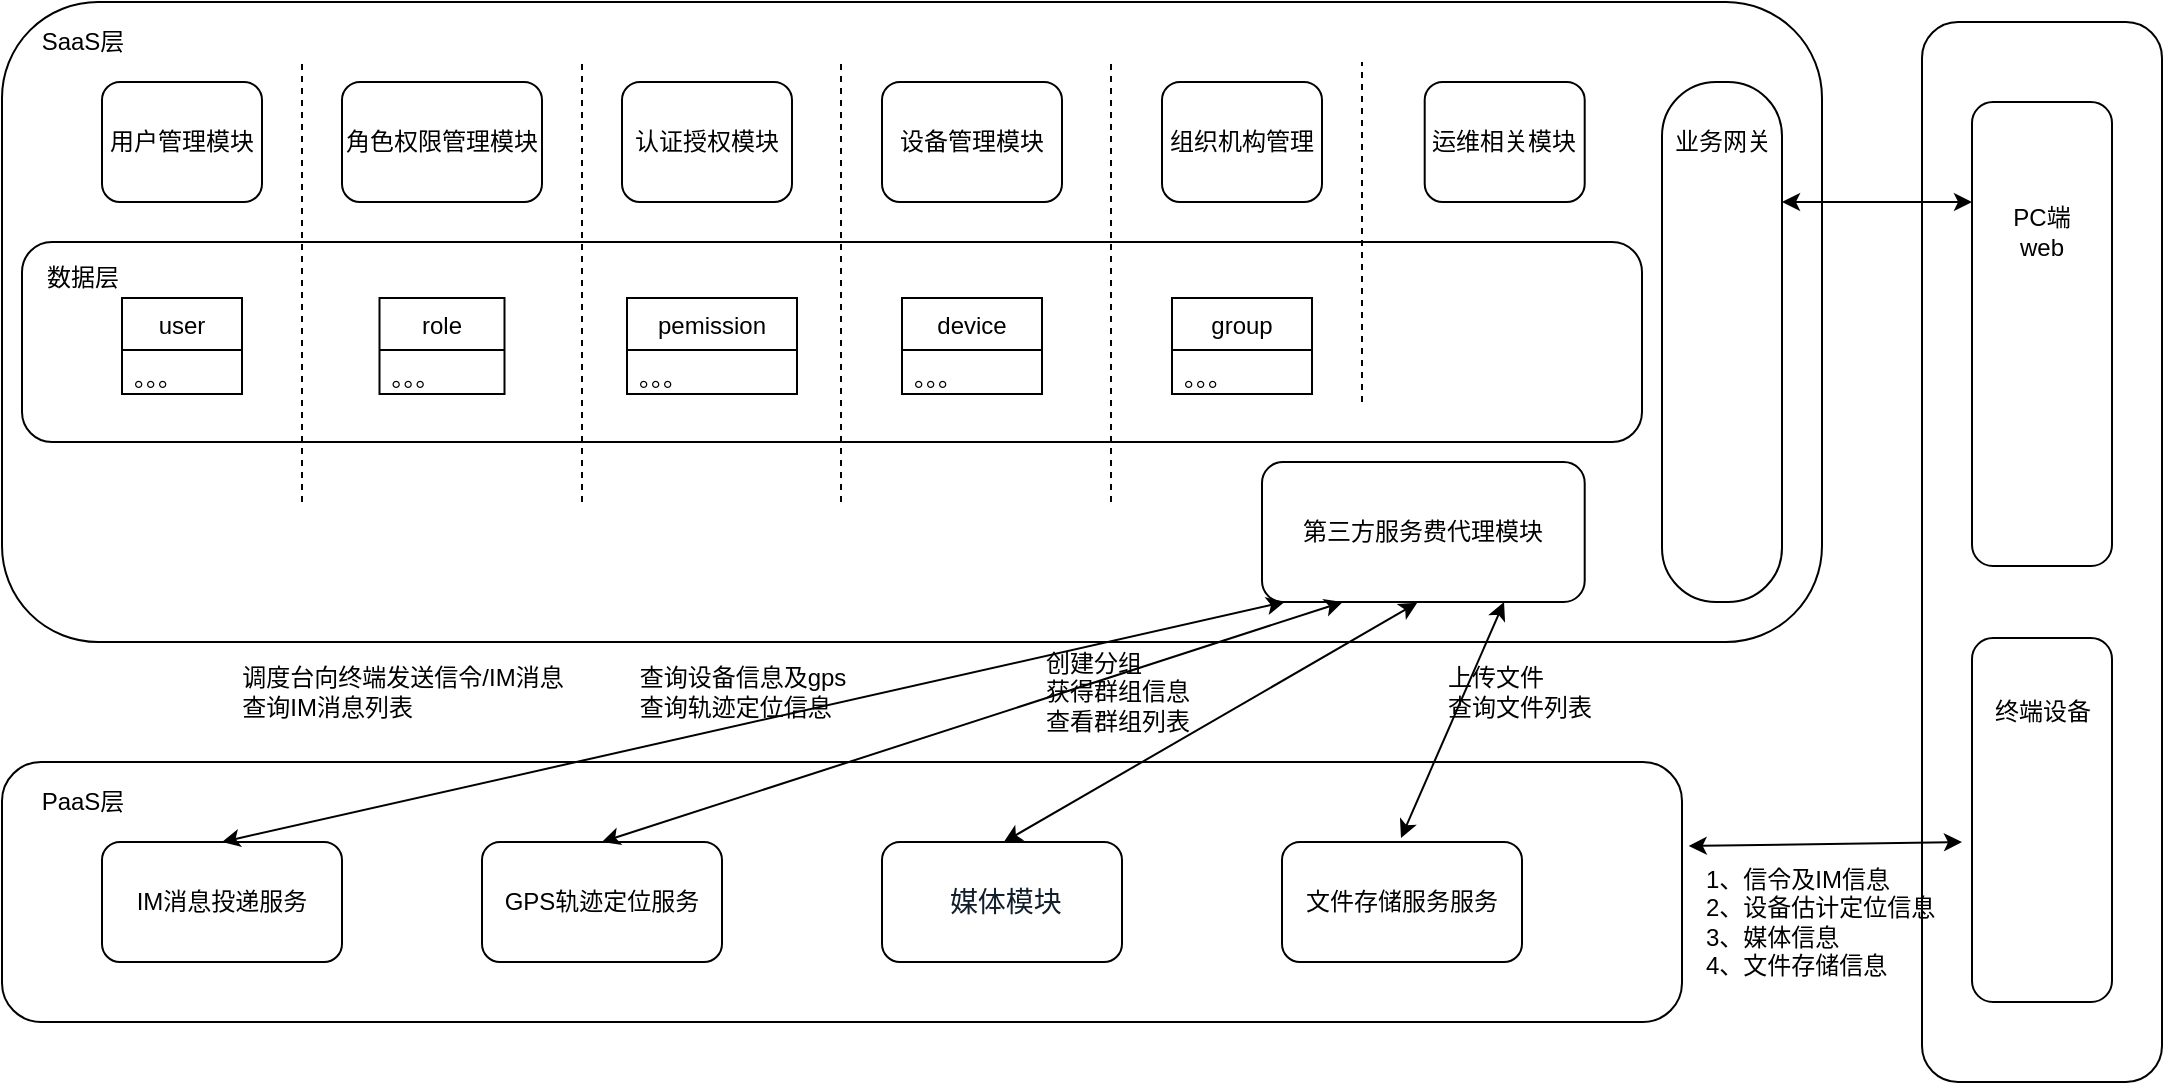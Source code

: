 <mxfile version="12.6.7" type="github">
  <diagram id="9g5YoI2fS25pkF99L6Iy" name="Page-1">
    <mxGraphModel dx="1422" dy="742" grid="1" gridSize="10" guides="1" tooltips="1" connect="1" arrows="1" fold="1" page="1" pageScale="1" pageWidth="827" pageHeight="1169" math="0" shadow="0">
      <root>
        <mxCell id="0"/>
        <mxCell id="1" parent="0"/>
        <mxCell id="9VM56Yk_VsYJPP7YuBCW-13" value="" style="rounded=1;whiteSpace=wrap;html=1;" vertex="1" parent="1">
          <mxGeometry x="20" y="600" width="840" height="130" as="geometry"/>
        </mxCell>
        <mxCell id="9VM56Yk_VsYJPP7YuBCW-12" value="" style="rounded=1;whiteSpace=wrap;html=1;" vertex="1" parent="1">
          <mxGeometry x="20" y="220" width="910" height="320" as="geometry"/>
        </mxCell>
        <mxCell id="9VM56Yk_VsYJPP7YuBCW-1" value="第三方服务费代理模块" style="rounded=1;whiteSpace=wrap;html=1;" vertex="1" parent="1">
          <mxGeometry x="650" y="450" width="161.35" height="70" as="geometry"/>
        </mxCell>
        <mxCell id="9VM56Yk_VsYJPP7YuBCW-2" value="IM消息投递服务" style="rounded=1;whiteSpace=wrap;html=1;" vertex="1" parent="1">
          <mxGeometry x="70" y="640" width="120" height="60" as="geometry"/>
        </mxCell>
        <mxCell id="9VM56Yk_VsYJPP7YuBCW-3" value="文件存储服务服务" style="rounded=1;whiteSpace=wrap;html=1;" vertex="1" parent="1">
          <mxGeometry x="660" y="640" width="120" height="60" as="geometry"/>
        </mxCell>
        <mxCell id="9VM56Yk_VsYJPP7YuBCW-4" value="GPS轨迹定位服务" style="rounded=1;whiteSpace=wrap;html=1;" vertex="1" parent="1">
          <mxGeometry x="260" y="640" width="120" height="60" as="geometry"/>
        </mxCell>
        <mxCell id="9VM56Yk_VsYJPP7YuBCW-5" value="&lt;span style=&quot;color: rgb(17 , 31 , 44) ; font-family: &amp;#34;microsoft yahei&amp;#34; , &amp;#34;segoe ui&amp;#34; , , &amp;#34;roboto&amp;#34; , &amp;#34;droid sans&amp;#34; , &amp;#34;helvetica neue&amp;#34; , sans-serif , &amp;#34;tahoma&amp;#34; , &amp;#34;segoe ui symbolmyanmar text&amp;#34; , ; font-size: 14px ; text-align: left ; white-space: pre-wrap ; background-color: rgb(255 , 255 , 255)&quot;&gt; 媒体模块&lt;/span&gt;" style="rounded=1;whiteSpace=wrap;html=1;" vertex="1" parent="1">
          <mxGeometry x="460" y="640" width="120" height="60" as="geometry"/>
        </mxCell>
        <mxCell id="9VM56Yk_VsYJPP7YuBCW-7" value="角色权限管理模块" style="rounded=1;whiteSpace=wrap;html=1;" vertex="1" parent="1">
          <mxGeometry x="190" y="260" width="100" height="60" as="geometry"/>
        </mxCell>
        <mxCell id="9VM56Yk_VsYJPP7YuBCW-8" value="用户管理模块" style="rounded=1;whiteSpace=wrap;html=1;" vertex="1" parent="1">
          <mxGeometry x="70" y="260" width="80" height="60" as="geometry"/>
        </mxCell>
        <mxCell id="9VM56Yk_VsYJPP7YuBCW-10" value="认证授权模块" style="rounded=1;whiteSpace=wrap;html=1;" vertex="1" parent="1">
          <mxGeometry x="330" y="260" width="85" height="60" as="geometry"/>
        </mxCell>
        <mxCell id="9VM56Yk_VsYJPP7YuBCW-14" value="SaaS层" style="text;html=1;resizable=0;autosize=1;align=center;verticalAlign=middle;points=[];fillColor=none;strokeColor=none;rounded=0;" vertex="1" parent="1">
          <mxGeometry x="30" y="230" width="60" height="20" as="geometry"/>
        </mxCell>
        <mxCell id="9VM56Yk_VsYJPP7YuBCW-15" value="PaaS层" style="text;html=1;resizable=0;autosize=1;align=center;verticalAlign=middle;points=[];fillColor=none;strokeColor=none;rounded=0;" vertex="1" parent="1">
          <mxGeometry x="30" y="610" width="60" height="20" as="geometry"/>
        </mxCell>
        <mxCell id="9VM56Yk_VsYJPP7YuBCW-25" value="" style="endArrow=classic;startArrow=classic;html=1;entryX=0.07;entryY=1;entryDx=0;entryDy=0;exitX=0.5;exitY=0;exitDx=0;exitDy=0;entryPerimeter=0;" edge="1" parent="1" source="9VM56Yk_VsYJPP7YuBCW-2" target="9VM56Yk_VsYJPP7YuBCW-1">
          <mxGeometry width="50" height="50" relative="1" as="geometry">
            <mxPoint x="20" y="990" as="sourcePoint"/>
            <mxPoint x="70" y="940" as="targetPoint"/>
          </mxGeometry>
        </mxCell>
        <mxCell id="9VM56Yk_VsYJPP7YuBCW-30" value="" style="endArrow=classic;startArrow=classic;html=1;entryX=0.25;entryY=1;entryDx=0;entryDy=0;" edge="1" parent="1" target="9VM56Yk_VsYJPP7YuBCW-1">
          <mxGeometry width="50" height="50" relative="1" as="geometry">
            <mxPoint x="320.002" y="640" as="sourcePoint"/>
            <mxPoint x="320.14" y="510" as="targetPoint"/>
          </mxGeometry>
        </mxCell>
        <mxCell id="9VM56Yk_VsYJPP7YuBCW-31" value="" style="endArrow=classic;startArrow=classic;html=1;entryX=0.481;entryY=1.006;entryDx=0;entryDy=0;entryPerimeter=0;" edge="1" parent="1" target="9VM56Yk_VsYJPP7YuBCW-1">
          <mxGeometry width="50" height="50" relative="1" as="geometry">
            <mxPoint x="520.943" y="640" as="sourcePoint"/>
            <mxPoint x="521" y="512" as="targetPoint"/>
          </mxGeometry>
        </mxCell>
        <mxCell id="9VM56Yk_VsYJPP7YuBCW-32" value="" style="endArrow=classic;startArrow=classic;html=1;entryX=0.75;entryY=1;entryDx=0;entryDy=0;" edge="1" parent="1" target="9VM56Yk_VsYJPP7YuBCW-1">
          <mxGeometry width="50" height="50" relative="1" as="geometry">
            <mxPoint x="719.503" y="638" as="sourcePoint"/>
            <mxPoint x="719.56" y="510" as="targetPoint"/>
          </mxGeometry>
        </mxCell>
        <mxCell id="9VM56Yk_VsYJPP7YuBCW-37" value="调度台向终端发送信令/IM消息&lt;br&gt;&lt;div style=&quot;text-align: left&quot;&gt;&lt;span&gt;查询IM消息列表&lt;/span&gt;&lt;/div&gt;" style="text;html=1;resizable=0;autosize=1;align=center;verticalAlign=middle;points=[];fillColor=none;strokeColor=none;rounded=0;" vertex="1" parent="1">
          <mxGeometry x="130" y="550" width="180" height="30" as="geometry"/>
        </mxCell>
        <mxCell id="9VM56Yk_VsYJPP7YuBCW-38" value="查询设备信息及gps&lt;br&gt;&lt;div style=&quot;text-align: left&quot;&gt;查询轨迹定位信息&lt;/div&gt;" style="text;html=1;resizable=0;autosize=1;align=center;verticalAlign=middle;points=[];fillColor=none;strokeColor=none;rounded=0;" vertex="1" parent="1">
          <mxGeometry x="330" y="550" width="120" height="30" as="geometry"/>
        </mxCell>
        <mxCell id="9VM56Yk_VsYJPP7YuBCW-40" value="创建分组&lt;br&gt;获得群组信息&lt;br&gt;&lt;div&gt;&lt;span&gt;查看群组列表&lt;/span&gt;&lt;/div&gt;" style="text;html=1;resizable=0;autosize=1;align=left;verticalAlign=middle;points=[];fillColor=none;strokeColor=none;rounded=0;" vertex="1" parent="1">
          <mxGeometry x="540" y="540" width="90" height="50" as="geometry"/>
        </mxCell>
        <mxCell id="9VM56Yk_VsYJPP7YuBCW-41" value="上传文件&lt;br&gt;查询文件列表" style="text;html=1;resizable=0;autosize=1;align=left;verticalAlign=middle;points=[];fillColor=none;strokeColor=none;rounded=0;" vertex="1" parent="1">
          <mxGeometry x="741.35" y="550" width="90" height="30" as="geometry"/>
        </mxCell>
        <mxCell id="9VM56Yk_VsYJPP7YuBCW-44" value="组织机构管理" style="rounded=1;whiteSpace=wrap;html=1;" vertex="1" parent="1">
          <mxGeometry x="600" y="260" width="80" height="60" as="geometry"/>
        </mxCell>
        <mxCell id="9VM56Yk_VsYJPP7YuBCW-45" value="运维相关模块" style="rounded=1;whiteSpace=wrap;html=1;" vertex="1" parent="1">
          <mxGeometry x="731.35" y="260" width="80" height="60" as="geometry"/>
        </mxCell>
        <mxCell id="9VM56Yk_VsYJPP7YuBCW-46" value="设备管理模块" style="rounded=1;whiteSpace=wrap;html=1;" vertex="1" parent="1">
          <mxGeometry x="460" y="260" width="90" height="60" as="geometry"/>
        </mxCell>
        <mxCell id="9VM56Yk_VsYJPP7YuBCW-68" value="" style="rounded=1;whiteSpace=wrap;html=1;" vertex="1" parent="1">
          <mxGeometry x="30" y="340" width="810" height="100" as="geometry"/>
        </mxCell>
        <mxCell id="9VM56Yk_VsYJPP7YuBCW-55" value="pemission" style="swimlane;fontStyle=0;childLayout=stackLayout;horizontal=1;startSize=26;fillColor=none;horizontalStack=0;resizeParent=1;resizeParentMax=0;resizeLast=0;collapsible=1;marginBottom=0;" vertex="1" parent="1">
          <mxGeometry x="332.5" y="368" width="85" height="48" as="geometry"/>
        </mxCell>
        <mxCell id="9VM56Yk_VsYJPP7YuBCW-56" value="。。。" style="text;strokeColor=none;fillColor=none;align=left;verticalAlign=top;spacingLeft=4;spacingRight=4;overflow=hidden;rotatable=0;points=[[0,0.5],[1,0.5]];portConstraint=eastwest;" vertex="1" parent="9VM56Yk_VsYJPP7YuBCW-55">
          <mxGeometry y="26" width="85" height="22" as="geometry"/>
        </mxCell>
        <mxCell id="9VM56Yk_VsYJPP7YuBCW-57" value="device" style="swimlane;fontStyle=0;childLayout=stackLayout;horizontal=1;startSize=26;fillColor=none;horizontalStack=0;resizeParent=1;resizeParentMax=0;resizeLast=0;collapsible=1;marginBottom=0;" vertex="1" parent="1">
          <mxGeometry x="470" y="368" width="70" height="48" as="geometry">
            <mxRectangle x="450" y="380" width="70" height="26" as="alternateBounds"/>
          </mxGeometry>
        </mxCell>
        <mxCell id="9VM56Yk_VsYJPP7YuBCW-58" value="。。。" style="text;strokeColor=none;fillColor=none;align=left;verticalAlign=top;spacingLeft=4;spacingRight=4;overflow=hidden;rotatable=0;points=[[0,0.5],[1,0.5]];portConstraint=eastwest;" vertex="1" parent="9VM56Yk_VsYJPP7YuBCW-57">
          <mxGeometry y="26" width="70" height="22" as="geometry"/>
        </mxCell>
        <mxCell id="9VM56Yk_VsYJPP7YuBCW-59" value="group" style="swimlane;fontStyle=0;childLayout=stackLayout;horizontal=1;startSize=26;fillColor=none;horizontalStack=0;resizeParent=1;resizeParentMax=0;resizeLast=0;collapsible=1;marginBottom=0;" vertex="1" parent="1">
          <mxGeometry x="605" y="368" width="70" height="48" as="geometry"/>
        </mxCell>
        <mxCell id="9VM56Yk_VsYJPP7YuBCW-60" value="。。。" style="text;strokeColor=none;fillColor=none;align=left;verticalAlign=top;spacingLeft=4;spacingRight=4;overflow=hidden;rotatable=0;points=[[0,0.5],[1,0.5]];portConstraint=eastwest;" vertex="1" parent="9VM56Yk_VsYJPP7YuBCW-59">
          <mxGeometry y="26" width="70" height="22" as="geometry"/>
        </mxCell>
        <mxCell id="9VM56Yk_VsYJPP7YuBCW-66" value="user" style="swimlane;fontStyle=0;childLayout=stackLayout;horizontal=1;startSize=26;fillColor=none;horizontalStack=0;resizeParent=1;resizeParentMax=0;resizeLast=0;collapsible=1;marginBottom=0;" vertex="1" parent="1">
          <mxGeometry x="80" y="368" width="60" height="48" as="geometry"/>
        </mxCell>
        <mxCell id="9VM56Yk_VsYJPP7YuBCW-67" value="。。。" style="text;strokeColor=none;fillColor=none;align=left;verticalAlign=top;spacingLeft=4;spacingRight=4;overflow=hidden;rotatable=0;points=[[0,0.5],[1,0.5]];portConstraint=eastwest;" vertex="1" parent="9VM56Yk_VsYJPP7YuBCW-66">
          <mxGeometry y="26" width="60" height="22" as="geometry"/>
        </mxCell>
        <mxCell id="9VM56Yk_VsYJPP7YuBCW-64" value="role" style="swimlane;fontStyle=0;childLayout=stackLayout;horizontal=1;startSize=26;fillColor=none;horizontalStack=0;resizeParent=1;resizeParentMax=0;resizeLast=0;collapsible=1;marginBottom=0;" vertex="1" parent="1">
          <mxGeometry x="208.75" y="368" width="62.5" height="48" as="geometry"/>
        </mxCell>
        <mxCell id="9VM56Yk_VsYJPP7YuBCW-65" value="。。。" style="text;strokeColor=none;fillColor=none;align=left;verticalAlign=top;spacingLeft=4;spacingRight=4;overflow=hidden;rotatable=0;points=[[0,0.5],[1,0.5]];portConstraint=eastwest;" vertex="1" parent="9VM56Yk_VsYJPP7YuBCW-64">
          <mxGeometry y="26" width="62.5" height="22" as="geometry"/>
        </mxCell>
        <mxCell id="9VM56Yk_VsYJPP7YuBCW-73" value="数据层" style="text;html=1;resizable=0;autosize=1;align=center;verticalAlign=middle;points=[];fillColor=none;strokeColor=none;rounded=0;" vertex="1" parent="1">
          <mxGeometry x="35" y="348" width="50" height="20" as="geometry"/>
        </mxCell>
        <mxCell id="9VM56Yk_VsYJPP7YuBCW-75" value="" style="endArrow=none;dashed=1;html=1;" edge="1" parent="1">
          <mxGeometry width="50" height="50" relative="1" as="geometry">
            <mxPoint x="170" y="470" as="sourcePoint"/>
            <mxPoint x="170" y="250" as="targetPoint"/>
          </mxGeometry>
        </mxCell>
        <mxCell id="9VM56Yk_VsYJPP7YuBCW-76" value="" style="endArrow=none;dashed=1;html=1;" edge="1" parent="1">
          <mxGeometry width="50" height="50" relative="1" as="geometry">
            <mxPoint x="310" y="470" as="sourcePoint"/>
            <mxPoint x="310" y="250" as="targetPoint"/>
          </mxGeometry>
        </mxCell>
        <mxCell id="9VM56Yk_VsYJPP7YuBCW-77" value="" style="endArrow=none;dashed=1;html=1;" edge="1" parent="1">
          <mxGeometry width="50" height="50" relative="1" as="geometry">
            <mxPoint x="439.5" y="470" as="sourcePoint"/>
            <mxPoint x="439.5" y="250" as="targetPoint"/>
          </mxGeometry>
        </mxCell>
        <mxCell id="9VM56Yk_VsYJPP7YuBCW-78" value="" style="endArrow=none;dashed=1;html=1;" edge="1" parent="1">
          <mxGeometry width="50" height="50" relative="1" as="geometry">
            <mxPoint x="574.5" y="470" as="sourcePoint"/>
            <mxPoint x="574.5" y="250" as="targetPoint"/>
          </mxGeometry>
        </mxCell>
        <mxCell id="9VM56Yk_VsYJPP7YuBCW-79" value="" style="endArrow=none;dashed=1;html=1;" edge="1" parent="1">
          <mxGeometry width="50" height="50" relative="1" as="geometry">
            <mxPoint x="700" y="420" as="sourcePoint"/>
            <mxPoint x="700" y="250" as="targetPoint"/>
          </mxGeometry>
        </mxCell>
        <mxCell id="9VM56Yk_VsYJPP7YuBCW-81" value="" style="rounded=1;whiteSpace=wrap;html=1;" vertex="1" parent="1">
          <mxGeometry x="980" y="230" width="120" height="530" as="geometry"/>
        </mxCell>
        <mxCell id="9VM56Yk_VsYJPP7YuBCW-82" value="" style="rounded=1;whiteSpace=wrap;html=1;" vertex="1" parent="1">
          <mxGeometry x="1005" y="270" width="70" height="232" as="geometry"/>
        </mxCell>
        <mxCell id="9VM56Yk_VsYJPP7YuBCW-83" value="PC端&lt;br&gt;web" style="text;html=1;strokeColor=none;fillColor=none;align=center;verticalAlign=middle;whiteSpace=wrap;rounded=0;horizontal=1;" vertex="1" parent="1">
          <mxGeometry x="1020" y="290" width="40" height="90" as="geometry"/>
        </mxCell>
        <mxCell id="9VM56Yk_VsYJPP7YuBCW-84" value="" style="rounded=1;whiteSpace=wrap;html=1;" vertex="1" parent="1">
          <mxGeometry x="1005" y="538" width="70" height="182" as="geometry"/>
        </mxCell>
        <mxCell id="9VM56Yk_VsYJPP7YuBCW-85" value="终端设备" style="text;html=1;resizable=0;autosize=1;align=center;verticalAlign=middle;points=[];fillColor=none;strokeColor=none;rounded=0;" vertex="1" parent="1">
          <mxGeometry x="1010" y="565" width="60" height="20" as="geometry"/>
        </mxCell>
        <mxCell id="9VM56Yk_VsYJPP7YuBCW-86" value="" style="rounded=1;whiteSpace=wrap;html=1;arcSize=45;" vertex="1" parent="1">
          <mxGeometry x="850" y="260" width="60" height="260" as="geometry"/>
        </mxCell>
        <mxCell id="9VM56Yk_VsYJPP7YuBCW-87" value="业务网关" style="text;html=1;resizable=0;autosize=1;align=center;verticalAlign=middle;points=[];fillColor=none;strokeColor=none;rounded=0;" vertex="1" parent="1">
          <mxGeometry x="850" y="280" width="60" height="20" as="geometry"/>
        </mxCell>
        <mxCell id="9VM56Yk_VsYJPP7YuBCW-92" value="" style="endArrow=classic;startArrow=classic;html=1;exitX=1.004;exitY=0.323;exitDx=0;exitDy=0;exitPerimeter=0;" edge="1" parent="1" source="9VM56Yk_VsYJPP7YuBCW-13">
          <mxGeometry width="50" height="50" relative="1" as="geometry">
            <mxPoint x="880" y="640" as="sourcePoint"/>
            <mxPoint x="1000" y="640" as="targetPoint"/>
          </mxGeometry>
        </mxCell>
        <mxCell id="9VM56Yk_VsYJPP7YuBCW-93" value="" style="endArrow=classic;startArrow=classic;html=1;" edge="1" parent="1">
          <mxGeometry width="50" height="50" relative="1" as="geometry">
            <mxPoint x="910" y="320" as="sourcePoint"/>
            <mxPoint x="1005" y="320" as="targetPoint"/>
            <Array as="points">
              <mxPoint x="945" y="320"/>
            </Array>
          </mxGeometry>
        </mxCell>
        <mxCell id="9VM56Yk_VsYJPP7YuBCW-94" value="1、信令及IM信息&lt;br&gt;&lt;div&gt;&lt;span&gt;2、设备估计定位信息&lt;br&gt;3、媒体信息&lt;br&gt;4、文件存储信息&lt;/span&gt;&lt;/div&gt;" style="text;html=1;resizable=0;autosize=1;align=left;verticalAlign=middle;points=[];fillColor=none;strokeColor=none;rounded=0;" vertex="1" parent="1">
          <mxGeometry x="870" y="650" width="130" height="60" as="geometry"/>
        </mxCell>
      </root>
    </mxGraphModel>
  </diagram>
</mxfile>
